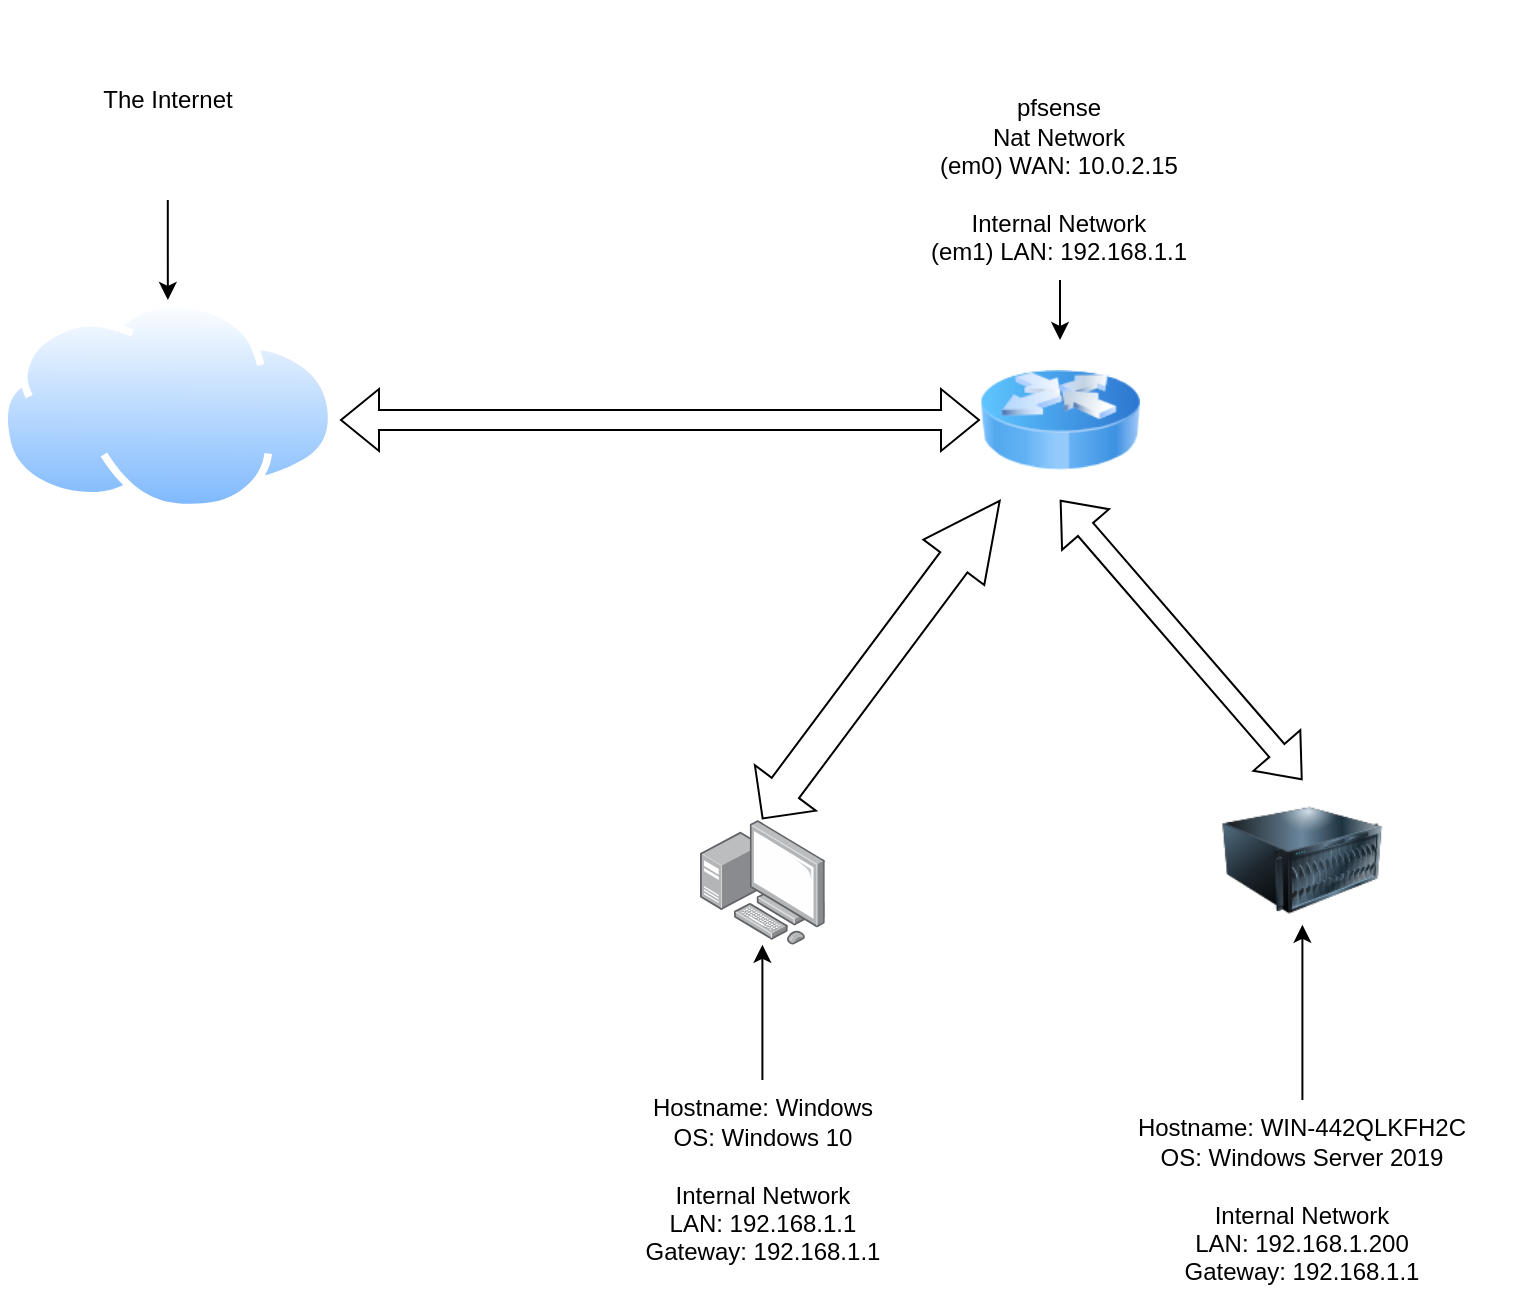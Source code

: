 <mxfile version="22.1.7" type="github">
  <diagram name="Page-1" id="CdFyWuu7mZfADsBGeCwA">
    <mxGraphModel dx="1376" dy="819" grid="1" gridSize="10" guides="1" tooltips="1" connect="1" arrows="1" fold="1" page="1" pageScale="1" pageWidth="850" pageHeight="1100" math="0" shadow="0">
      <root>
        <mxCell id="0" />
        <mxCell id="1" parent="0" />
        <mxCell id="9oPIyIbZ-EvlBXnKMK6W-4" value="" style="image;html=1;image=img/lib/clip_art/networking/Router_Icon_128x128.png" parent="1" vertex="1">
          <mxGeometry x="520" y="190" width="80" height="80" as="geometry" />
        </mxCell>
        <mxCell id="9oPIyIbZ-EvlBXnKMK6W-5" value="" style="image;points=[];aspect=fixed;html=1;align=center;shadow=0;dashed=0;image=img/lib/allied_telesis/computer_and_terminals/Personal_Computer_with_Server.svg;" parent="1" vertex="1">
          <mxGeometry x="380" y="430" width="62.4" height="62.4" as="geometry" />
        </mxCell>
        <mxCell id="9oPIyIbZ-EvlBXnKMK6W-8" value="" style="shape=flexArrow;endArrow=classic;startArrow=classic;html=1;rounded=0;entryX=0;entryY=0.5;entryDx=0;entryDy=0;exitX=1;exitY=0.5;exitDx=0;exitDy=0;" parent="1" target="9oPIyIbZ-EvlBXnKMK6W-4" edge="1">
          <mxGeometry width="100" height="100" relative="1" as="geometry">
            <mxPoint x="200" y="230" as="sourcePoint" />
            <mxPoint x="310" y="370" as="targetPoint" />
          </mxGeometry>
        </mxCell>
        <mxCell id="9oPIyIbZ-EvlBXnKMK6W-9" value="" style="shape=flexArrow;endArrow=classic;startArrow=classic;html=1;rounded=0;entryX=0.5;entryY=1;entryDx=0;entryDy=0;exitX=0.5;exitY=0;exitDx=0;exitDy=0;" parent="1" source="QhET0AG_YlZGoIZ--8q6-3" target="9oPIyIbZ-EvlBXnKMK6W-4" edge="1">
          <mxGeometry width="100" height="100" relative="1" as="geometry">
            <mxPoint x="660.331" y="420" as="sourcePoint" />
            <mxPoint x="310" y="370" as="targetPoint" />
          </mxGeometry>
        </mxCell>
        <mxCell id="9oPIyIbZ-EvlBXnKMK6W-10" value="" style="shape=flexArrow;endArrow=classic;startArrow=classic;html=1;rounded=0;exitX=0.497;exitY=-0.006;exitDx=0;exitDy=0;exitPerimeter=0;width=17;endSize=12.45;" parent="1" source="9oPIyIbZ-EvlBXnKMK6W-5" target="9oPIyIbZ-EvlBXnKMK6W-4" edge="1">
          <mxGeometry width="100" height="100" relative="1" as="geometry">
            <mxPoint x="210" y="470" as="sourcePoint" />
            <mxPoint x="310" y="370" as="targetPoint" />
          </mxGeometry>
        </mxCell>
        <mxCell id="QhET0AG_YlZGoIZ--8q6-2" style="edgeStyle=orthogonalEdgeStyle;rounded=0;orthogonalLoop=1;jettySize=auto;html=1;" edge="1" parent="1" source="9oPIyIbZ-EvlBXnKMK6W-11" target="QhET0AG_YlZGoIZ--8q6-1">
          <mxGeometry relative="1" as="geometry" />
        </mxCell>
        <mxCell id="9oPIyIbZ-EvlBXnKMK6W-11" value="The Internet" style="text;html=1;strokeColor=none;fillColor=none;align=center;verticalAlign=middle;whiteSpace=wrap;rounded=0;" parent="1" vertex="1">
          <mxGeometry x="33.93" y="20" width="160" height="100" as="geometry" />
        </mxCell>
        <mxCell id="9oPIyIbZ-EvlBXnKMK6W-13" style="edgeStyle=orthogonalEdgeStyle;rounded=0;orthogonalLoop=1;jettySize=auto;html=1;" parent="1" source="9oPIyIbZ-EvlBXnKMK6W-12" target="9oPIyIbZ-EvlBXnKMK6W-4" edge="1">
          <mxGeometry relative="1" as="geometry" />
        </mxCell>
        <mxCell id="9oPIyIbZ-EvlBXnKMK6W-12" value="pfsense&lt;br&gt;Nat Network&lt;br&gt;(em0) WAN: 10.0.2.15&lt;br&gt;&lt;br&gt;Internal Network&lt;br&gt;(em1) LAN: 192.168.1.1" style="text;html=1;strokeColor=none;fillColor=none;align=center;verticalAlign=middle;whiteSpace=wrap;rounded=0;" parent="1" vertex="1">
          <mxGeometry x="484.4" y="60" width="151.2" height="100" as="geometry" />
        </mxCell>
        <mxCell id="9oPIyIbZ-EvlBXnKMK6W-18" style="edgeStyle=orthogonalEdgeStyle;rounded=0;orthogonalLoop=1;jettySize=auto;html=1;" parent="1" source="9oPIyIbZ-EvlBXnKMK6W-15" target="9oPIyIbZ-EvlBXnKMK6W-5" edge="1">
          <mxGeometry relative="1" as="geometry" />
        </mxCell>
        <mxCell id="9oPIyIbZ-EvlBXnKMK6W-15" value="Hostname: Windows&lt;br&gt;OS: Windows 10&lt;br&gt;&lt;br&gt;Internal Network&lt;br&gt;LAN: 192.168.1.1&lt;br&gt;Gateway: 192.168.1.1" style="text;html=1;strokeColor=none;fillColor=none;align=center;verticalAlign=middle;whiteSpace=wrap;rounded=0;" parent="1" vertex="1">
          <mxGeometry x="318.7" y="560" width="185" height="100" as="geometry" />
        </mxCell>
        <mxCell id="9oPIyIbZ-EvlBXnKMK6W-22" style="edgeStyle=orthogonalEdgeStyle;rounded=0;orthogonalLoop=1;jettySize=auto;html=1;" parent="1" source="9oPIyIbZ-EvlBXnKMK6W-19" edge="1">
          <mxGeometry relative="1" as="geometry">
            <mxPoint x="681.2" y="482.4" as="targetPoint" />
          </mxGeometry>
        </mxCell>
        <mxCell id="9oPIyIbZ-EvlBXnKMK6W-19" value="Hostname: WIN-442QLKFH2C&lt;br&gt;OS: Windows Server 2019&lt;br&gt;&lt;br&gt;Internal Network&lt;br&gt;LAN: 192.168.1.200&lt;br&gt;Gateway: 192.168.1.1" style="text;html=1;strokeColor=none;fillColor=none;align=center;verticalAlign=middle;whiteSpace=wrap;rounded=0;" parent="1" vertex="1">
          <mxGeometry x="574.3" y="570" width="213.8" height="100" as="geometry" />
        </mxCell>
        <mxCell id="QhET0AG_YlZGoIZ--8q6-1" value="" style="image;aspect=fixed;perimeter=ellipsePerimeter;html=1;align=center;shadow=0;dashed=0;spacingTop=3;image=img/lib/active_directory/internet_cloud.svg;" vertex="1" parent="1">
          <mxGeometry x="30" y="170" width="167.86" height="105.75" as="geometry" />
        </mxCell>
        <mxCell id="QhET0AG_YlZGoIZ--8q6-3" value="" style="image;html=1;image=img/lib/clip_art/computers/Server_128x128.png" vertex="1" parent="1">
          <mxGeometry x="641.2" y="410" width="80" height="80" as="geometry" />
        </mxCell>
      </root>
    </mxGraphModel>
  </diagram>
</mxfile>
